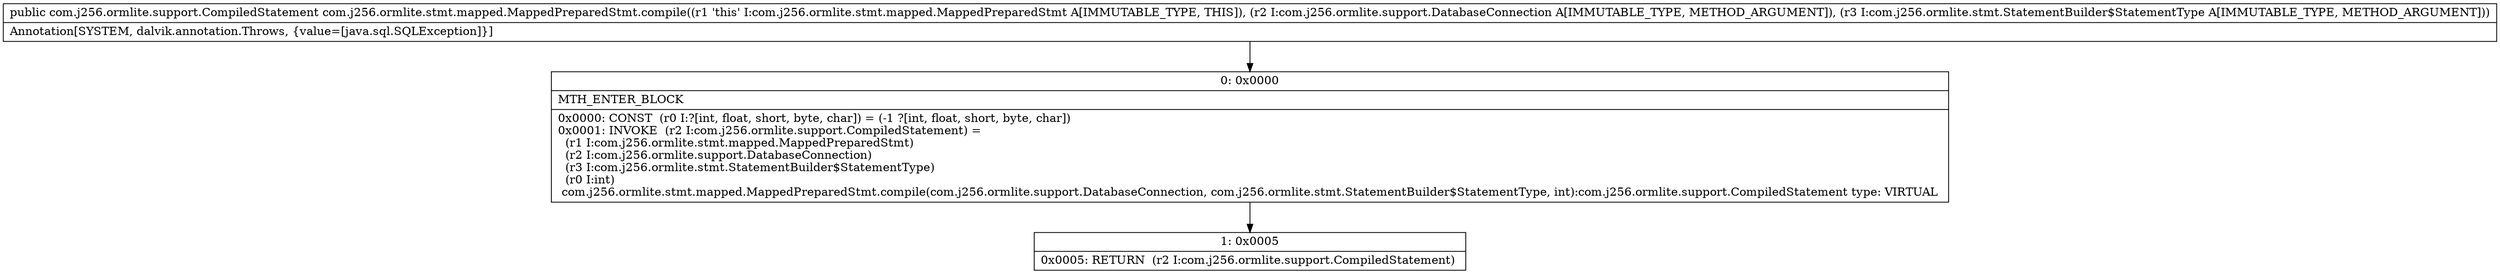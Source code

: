 digraph "CFG forcom.j256.ormlite.stmt.mapped.MappedPreparedStmt.compile(Lcom\/j256\/ormlite\/support\/DatabaseConnection;Lcom\/j256\/ormlite\/stmt\/StatementBuilder$StatementType;)Lcom\/j256\/ormlite\/support\/CompiledStatement;" {
Node_0 [shape=record,label="{0\:\ 0x0000|MTH_ENTER_BLOCK\l|0x0000: CONST  (r0 I:?[int, float, short, byte, char]) = (\-1 ?[int, float, short, byte, char]) \l0x0001: INVOKE  (r2 I:com.j256.ormlite.support.CompiledStatement) = \l  (r1 I:com.j256.ormlite.stmt.mapped.MappedPreparedStmt)\l  (r2 I:com.j256.ormlite.support.DatabaseConnection)\l  (r3 I:com.j256.ormlite.stmt.StatementBuilder$StatementType)\l  (r0 I:int)\l com.j256.ormlite.stmt.mapped.MappedPreparedStmt.compile(com.j256.ormlite.support.DatabaseConnection, com.j256.ormlite.stmt.StatementBuilder$StatementType, int):com.j256.ormlite.support.CompiledStatement type: VIRTUAL \l}"];
Node_1 [shape=record,label="{1\:\ 0x0005|0x0005: RETURN  (r2 I:com.j256.ormlite.support.CompiledStatement) \l}"];
MethodNode[shape=record,label="{public com.j256.ormlite.support.CompiledStatement com.j256.ormlite.stmt.mapped.MappedPreparedStmt.compile((r1 'this' I:com.j256.ormlite.stmt.mapped.MappedPreparedStmt A[IMMUTABLE_TYPE, THIS]), (r2 I:com.j256.ormlite.support.DatabaseConnection A[IMMUTABLE_TYPE, METHOD_ARGUMENT]), (r3 I:com.j256.ormlite.stmt.StatementBuilder$StatementType A[IMMUTABLE_TYPE, METHOD_ARGUMENT]))  | Annotation[SYSTEM, dalvik.annotation.Throws, \{value=[java.sql.SQLException]\}]\l}"];
MethodNode -> Node_0;
Node_0 -> Node_1;
}

